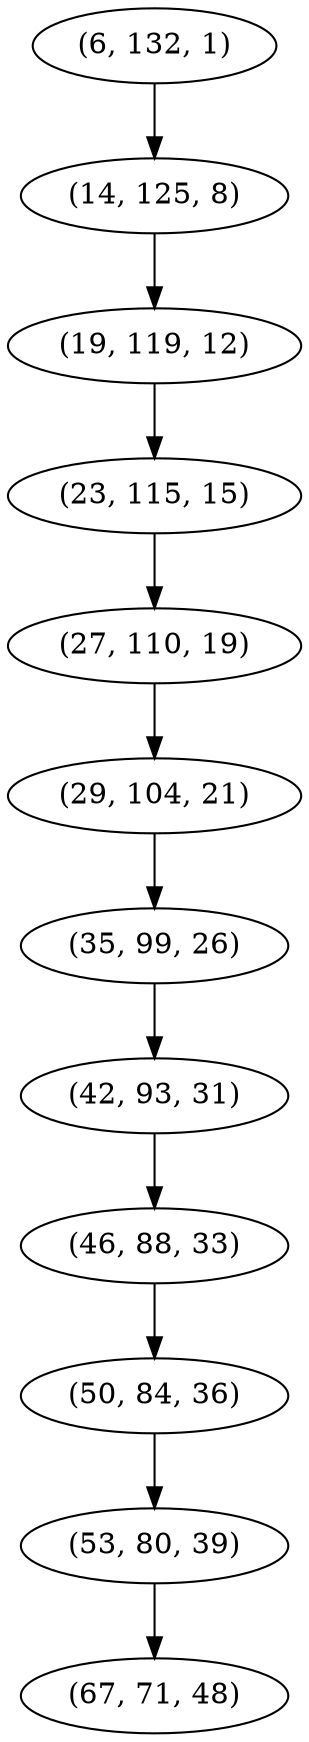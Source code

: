 digraph tree {
    "(6, 132, 1)";
    "(14, 125, 8)";
    "(19, 119, 12)";
    "(23, 115, 15)";
    "(27, 110, 19)";
    "(29, 104, 21)";
    "(35, 99, 26)";
    "(42, 93, 31)";
    "(46, 88, 33)";
    "(50, 84, 36)";
    "(53, 80, 39)";
    "(67, 71, 48)";
    "(6, 132, 1)" -> "(14, 125, 8)";
    "(14, 125, 8)" -> "(19, 119, 12)";
    "(19, 119, 12)" -> "(23, 115, 15)";
    "(23, 115, 15)" -> "(27, 110, 19)";
    "(27, 110, 19)" -> "(29, 104, 21)";
    "(29, 104, 21)" -> "(35, 99, 26)";
    "(35, 99, 26)" -> "(42, 93, 31)";
    "(42, 93, 31)" -> "(46, 88, 33)";
    "(46, 88, 33)" -> "(50, 84, 36)";
    "(50, 84, 36)" -> "(53, 80, 39)";
    "(53, 80, 39)" -> "(67, 71, 48)";
}
